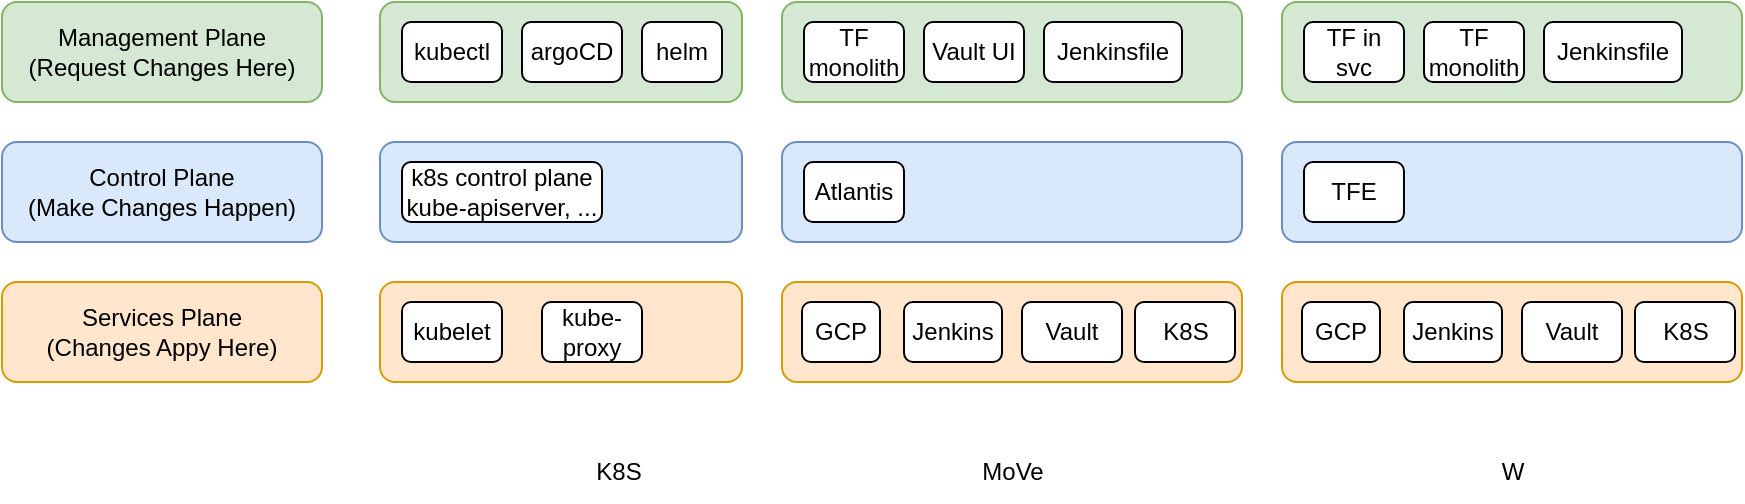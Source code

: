 <mxfile version="24.7.17">
  <diagram name="Page-1" id="JIXi9df82yWAS85UGSbj">
    <mxGraphModel dx="794" dy="1374" grid="1" gridSize="10" guides="1" tooltips="1" connect="1" arrows="1" fold="1" page="1" pageScale="1" pageWidth="827" pageHeight="1169" math="0" shadow="0">
      <root>
        <mxCell id="0" />
        <mxCell id="1" parent="0" />
        <mxCell id="cYr1B52apxmAPbhfWzlL-1" value="Management Plane&lt;div&gt;(Request Changes Here)&lt;/div&gt;" style="rounded=1;whiteSpace=wrap;html=1;fillColor=#d5e8d4;strokeColor=#82b366;" vertex="1" parent="1">
          <mxGeometry x="10" y="450" width="160" height="50" as="geometry" />
        </mxCell>
        <mxCell id="cYr1B52apxmAPbhfWzlL-2" value="Control Plane&lt;div&gt;(Make Changes Happen)&lt;/div&gt;" style="rounded=1;whiteSpace=wrap;html=1;fillColor=#dae8fc;strokeColor=#6c8ebf;" vertex="1" parent="1">
          <mxGeometry x="10" y="520" width="160" height="50" as="geometry" />
        </mxCell>
        <mxCell id="cYr1B52apxmAPbhfWzlL-3" value="Services Plane&lt;div&gt;(Changes Appy Here)&lt;/div&gt;" style="rounded=1;whiteSpace=wrap;html=1;fillColor=#ffe6cc;strokeColor=#d79b00;" vertex="1" parent="1">
          <mxGeometry x="10" y="590" width="160" height="50" as="geometry" />
        </mxCell>
        <mxCell id="cYr1B52apxmAPbhfWzlL-4" value="" style="rounded=1;whiteSpace=wrap;html=1;fillColor=#d5e8d4;strokeColor=#82b366;" vertex="1" parent="1">
          <mxGeometry x="199" y="450" width="181" height="50" as="geometry" />
        </mxCell>
        <mxCell id="cYr1B52apxmAPbhfWzlL-6" value="K8S" style="text;html=1;align=center;verticalAlign=middle;whiteSpace=wrap;rounded=0;" vertex="1" parent="1">
          <mxGeometry x="257" y="670" width="123" height="30" as="geometry" />
        </mxCell>
        <mxCell id="cYr1B52apxmAPbhfWzlL-7" value="kubectl" style="rounded=1;whiteSpace=wrap;html=1;" vertex="1" parent="1">
          <mxGeometry x="210" y="460" width="50" height="30" as="geometry" />
        </mxCell>
        <mxCell id="cYr1B52apxmAPbhfWzlL-9" value="argoCD" style="rounded=1;whiteSpace=wrap;html=1;" vertex="1" parent="1">
          <mxGeometry x="270" y="460" width="50" height="30" as="geometry" />
        </mxCell>
        <mxCell id="cYr1B52apxmAPbhfWzlL-10" value="" style="rounded=1;whiteSpace=wrap;html=1;fillColor=#dae8fc;strokeColor=#6c8ebf;" vertex="1" parent="1">
          <mxGeometry x="199" y="520" width="181" height="50" as="geometry" />
        </mxCell>
        <mxCell id="cYr1B52apxmAPbhfWzlL-11" value="" style="rounded=1;whiteSpace=wrap;html=1;fillColor=#ffe6cc;strokeColor=#d79b00;" vertex="1" parent="1">
          <mxGeometry x="199" y="590" width="181" height="50" as="geometry" />
        </mxCell>
        <mxCell id="cYr1B52apxmAPbhfWzlL-12" value="k8s control plane kube-apiserver, ..." style="rounded=1;whiteSpace=wrap;html=1;" vertex="1" parent="1">
          <mxGeometry x="210" y="530" width="100" height="30" as="geometry" />
        </mxCell>
        <mxCell id="cYr1B52apxmAPbhfWzlL-14" value="kubelet" style="rounded=1;whiteSpace=wrap;html=1;" vertex="1" parent="1">
          <mxGeometry x="210" y="600" width="50" height="30" as="geometry" />
        </mxCell>
        <mxCell id="cYr1B52apxmAPbhfWzlL-15" value="kube-proxy" style="rounded=1;whiteSpace=wrap;html=1;" vertex="1" parent="1">
          <mxGeometry x="280" y="600" width="50" height="30" as="geometry" />
        </mxCell>
        <mxCell id="cYr1B52apxmAPbhfWzlL-16" value="helm" style="rounded=1;whiteSpace=wrap;html=1;" vertex="1" parent="1">
          <mxGeometry x="330" y="460" width="40" height="30" as="geometry" />
        </mxCell>
        <mxCell id="cYr1B52apxmAPbhfWzlL-17" value="" style="rounded=1;whiteSpace=wrap;html=1;fillColor=#d5e8d4;strokeColor=#82b366;" vertex="1" parent="1">
          <mxGeometry x="400" y="450" width="230" height="50" as="geometry" />
        </mxCell>
        <mxCell id="cYr1B52apxmAPbhfWzlL-18" value="TF monolith" style="rounded=1;whiteSpace=wrap;html=1;" vertex="1" parent="1">
          <mxGeometry x="411" y="460" width="50" height="30" as="geometry" />
        </mxCell>
        <mxCell id="cYr1B52apxmAPbhfWzlL-19" value="Vault UI" style="rounded=1;whiteSpace=wrap;html=1;" vertex="1" parent="1">
          <mxGeometry x="471" y="460" width="50" height="30" as="geometry" />
        </mxCell>
        <mxCell id="cYr1B52apxmAPbhfWzlL-20" value="Jenkinsfile" style="rounded=1;whiteSpace=wrap;html=1;" vertex="1" parent="1">
          <mxGeometry x="531" y="460" width="69" height="30" as="geometry" />
        </mxCell>
        <mxCell id="cYr1B52apxmAPbhfWzlL-21" value="" style="rounded=1;whiteSpace=wrap;html=1;fillColor=#dae8fc;strokeColor=#6c8ebf;" vertex="1" parent="1">
          <mxGeometry x="400" y="520" width="230" height="50" as="geometry" />
        </mxCell>
        <mxCell id="cYr1B52apxmAPbhfWzlL-22" value="" style="rounded=1;whiteSpace=wrap;html=1;fillColor=#ffe6cc;strokeColor=#d79b00;" vertex="1" parent="1">
          <mxGeometry x="400" y="590" width="230" height="50" as="geometry" />
        </mxCell>
        <mxCell id="cYr1B52apxmAPbhfWzlL-24" value="GCP" style="rounded=1;whiteSpace=wrap;html=1;" vertex="1" parent="1">
          <mxGeometry x="410" y="600" width="39" height="30" as="geometry" />
        </mxCell>
        <mxCell id="cYr1B52apxmAPbhfWzlL-25" value="Jenkins" style="rounded=1;whiteSpace=wrap;html=1;" vertex="1" parent="1">
          <mxGeometry x="461" y="600" width="49" height="30" as="geometry" />
        </mxCell>
        <mxCell id="cYr1B52apxmAPbhfWzlL-28" value="MoVe" style="text;html=1;align=center;verticalAlign=middle;whiteSpace=wrap;rounded=0;" vertex="1" parent="1">
          <mxGeometry x="453.5" y="670" width="123" height="30" as="geometry" />
        </mxCell>
        <mxCell id="cYr1B52apxmAPbhfWzlL-29" value="Atlantis" style="rounded=1;whiteSpace=wrap;html=1;" vertex="1" parent="1">
          <mxGeometry x="411" y="530" width="50" height="30" as="geometry" />
        </mxCell>
        <mxCell id="cYr1B52apxmAPbhfWzlL-30" value="Vault" style="rounded=1;whiteSpace=wrap;html=1;" vertex="1" parent="1">
          <mxGeometry x="520" y="600" width="50" height="30" as="geometry" />
        </mxCell>
        <mxCell id="cYr1B52apxmAPbhfWzlL-32" value="K8S" style="rounded=1;whiteSpace=wrap;html=1;" vertex="1" parent="1">
          <mxGeometry x="576.5" y="600" width="50" height="30" as="geometry" />
        </mxCell>
        <mxCell id="cYr1B52apxmAPbhfWzlL-37" value="" style="rounded=1;whiteSpace=wrap;html=1;fillColor=#d5e8d4;strokeColor=#82b366;" vertex="1" parent="1">
          <mxGeometry x="650" y="450" width="230" height="50" as="geometry" />
        </mxCell>
        <mxCell id="cYr1B52apxmAPbhfWzlL-38" value="TF in&lt;div&gt;svc&lt;/div&gt;" style="rounded=1;whiteSpace=wrap;html=1;" vertex="1" parent="1">
          <mxGeometry x="661" y="460" width="50" height="30" as="geometry" />
        </mxCell>
        <mxCell id="cYr1B52apxmAPbhfWzlL-39" value="TF monolith" style="rounded=1;whiteSpace=wrap;html=1;" vertex="1" parent="1">
          <mxGeometry x="721" y="460" width="50" height="30" as="geometry" />
        </mxCell>
        <mxCell id="cYr1B52apxmAPbhfWzlL-40" value="Jenkinsfile" style="rounded=1;whiteSpace=wrap;html=1;" vertex="1" parent="1">
          <mxGeometry x="781" y="460" width="69" height="30" as="geometry" />
        </mxCell>
        <mxCell id="cYr1B52apxmAPbhfWzlL-41" value="" style="rounded=1;whiteSpace=wrap;html=1;fillColor=#dae8fc;strokeColor=#6c8ebf;" vertex="1" parent="1">
          <mxGeometry x="650" y="520" width="230" height="50" as="geometry" />
        </mxCell>
        <mxCell id="cYr1B52apxmAPbhfWzlL-42" value="" style="rounded=1;whiteSpace=wrap;html=1;fillColor=#ffe6cc;strokeColor=#d79b00;" vertex="1" parent="1">
          <mxGeometry x="650" y="590" width="230" height="50" as="geometry" />
        </mxCell>
        <mxCell id="cYr1B52apxmAPbhfWzlL-43" value="GCP" style="rounded=1;whiteSpace=wrap;html=1;" vertex="1" parent="1">
          <mxGeometry x="660" y="600" width="39" height="30" as="geometry" />
        </mxCell>
        <mxCell id="cYr1B52apxmAPbhfWzlL-44" value="Jenkins" style="rounded=1;whiteSpace=wrap;html=1;" vertex="1" parent="1">
          <mxGeometry x="711" y="600" width="49" height="30" as="geometry" />
        </mxCell>
        <mxCell id="cYr1B52apxmAPbhfWzlL-45" value="W" style="text;html=1;align=center;verticalAlign=middle;whiteSpace=wrap;rounded=0;" vertex="1" parent="1">
          <mxGeometry x="703.5" y="670" width="123" height="30" as="geometry" />
        </mxCell>
        <mxCell id="cYr1B52apxmAPbhfWzlL-46" value="TFE" style="rounded=1;whiteSpace=wrap;html=1;" vertex="1" parent="1">
          <mxGeometry x="661" y="530" width="50" height="30" as="geometry" />
        </mxCell>
        <mxCell id="cYr1B52apxmAPbhfWzlL-47" value="Vault" style="rounded=1;whiteSpace=wrap;html=1;" vertex="1" parent="1">
          <mxGeometry x="770" y="600" width="50" height="30" as="geometry" />
        </mxCell>
        <mxCell id="cYr1B52apxmAPbhfWzlL-48" value="K8S" style="rounded=1;whiteSpace=wrap;html=1;" vertex="1" parent="1">
          <mxGeometry x="826.5" y="600" width="50" height="30" as="geometry" />
        </mxCell>
      </root>
    </mxGraphModel>
  </diagram>
</mxfile>
